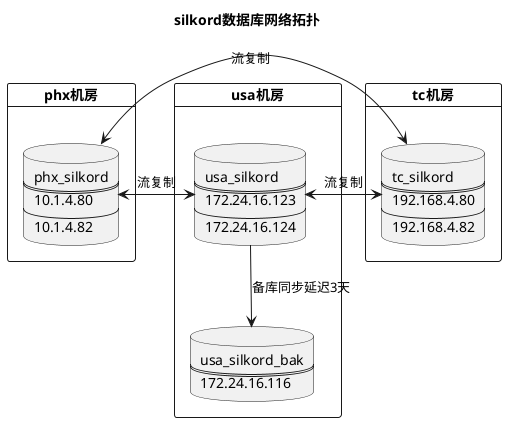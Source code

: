 @startuml
title silkord数据库网络拓扑
card phx机房{
    database phx_silkord[
        phx_silkord
        ===
        10.1.4.80
        ---
        10.1.4.82
    ]
}

card usa机房{
    database usa_silkord [
        usa_silkord
        ===
        172.24.16.123
        ---
        172.24.16.124
    ]
    database usa_silkord_bak [
       usa_silkord_bak
       ===
       172.24.16.116
    ]
}

card tc机房{
    database tc_silkord [
        tc_silkord
        ===
        192.168.4.80
        ---
        192.168.4.82
    ]
}

phx_silkord <-> usa_silkord: 流复制
phx_silkord <-> tc_silkord: 流复制
usa_silkord <-> tc_silkord: 流复制
usa_silkord --> usa_silkord_bak: 备库同步延迟3天
@enduml